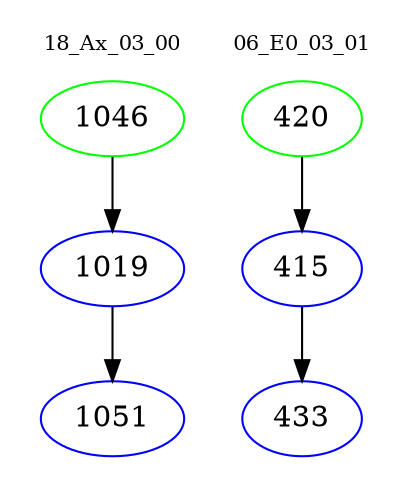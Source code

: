 digraph{
subgraph cluster_0 {
color = white
label = "18_Ax_03_00";
fontsize=10;
T0_1046 [label="1046", color="green"]
T0_1046 -> T0_1019 [color="black"]
T0_1019 [label="1019", color="blue"]
T0_1019 -> T0_1051 [color="black"]
T0_1051 [label="1051", color="blue"]
}
subgraph cluster_1 {
color = white
label = "06_E0_03_01";
fontsize=10;
T1_420 [label="420", color="green"]
T1_420 -> T1_415 [color="black"]
T1_415 [label="415", color="blue"]
T1_415 -> T1_433 [color="black"]
T1_433 [label="433", color="blue"]
}
}
